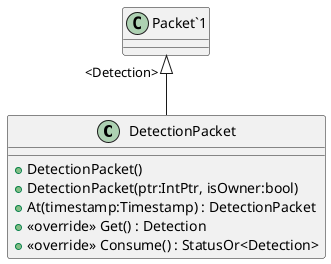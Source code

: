 @startuml
class DetectionPacket {
    + DetectionPacket()
    + DetectionPacket(ptr:IntPtr, isOwner:bool)
    + At(timestamp:Timestamp) : DetectionPacket
    + <<override>> Get() : Detection
    + <<override>> Consume() : StatusOr<Detection>
}
"Packet`1" "<Detection>" <|-- DetectionPacket
@enduml
